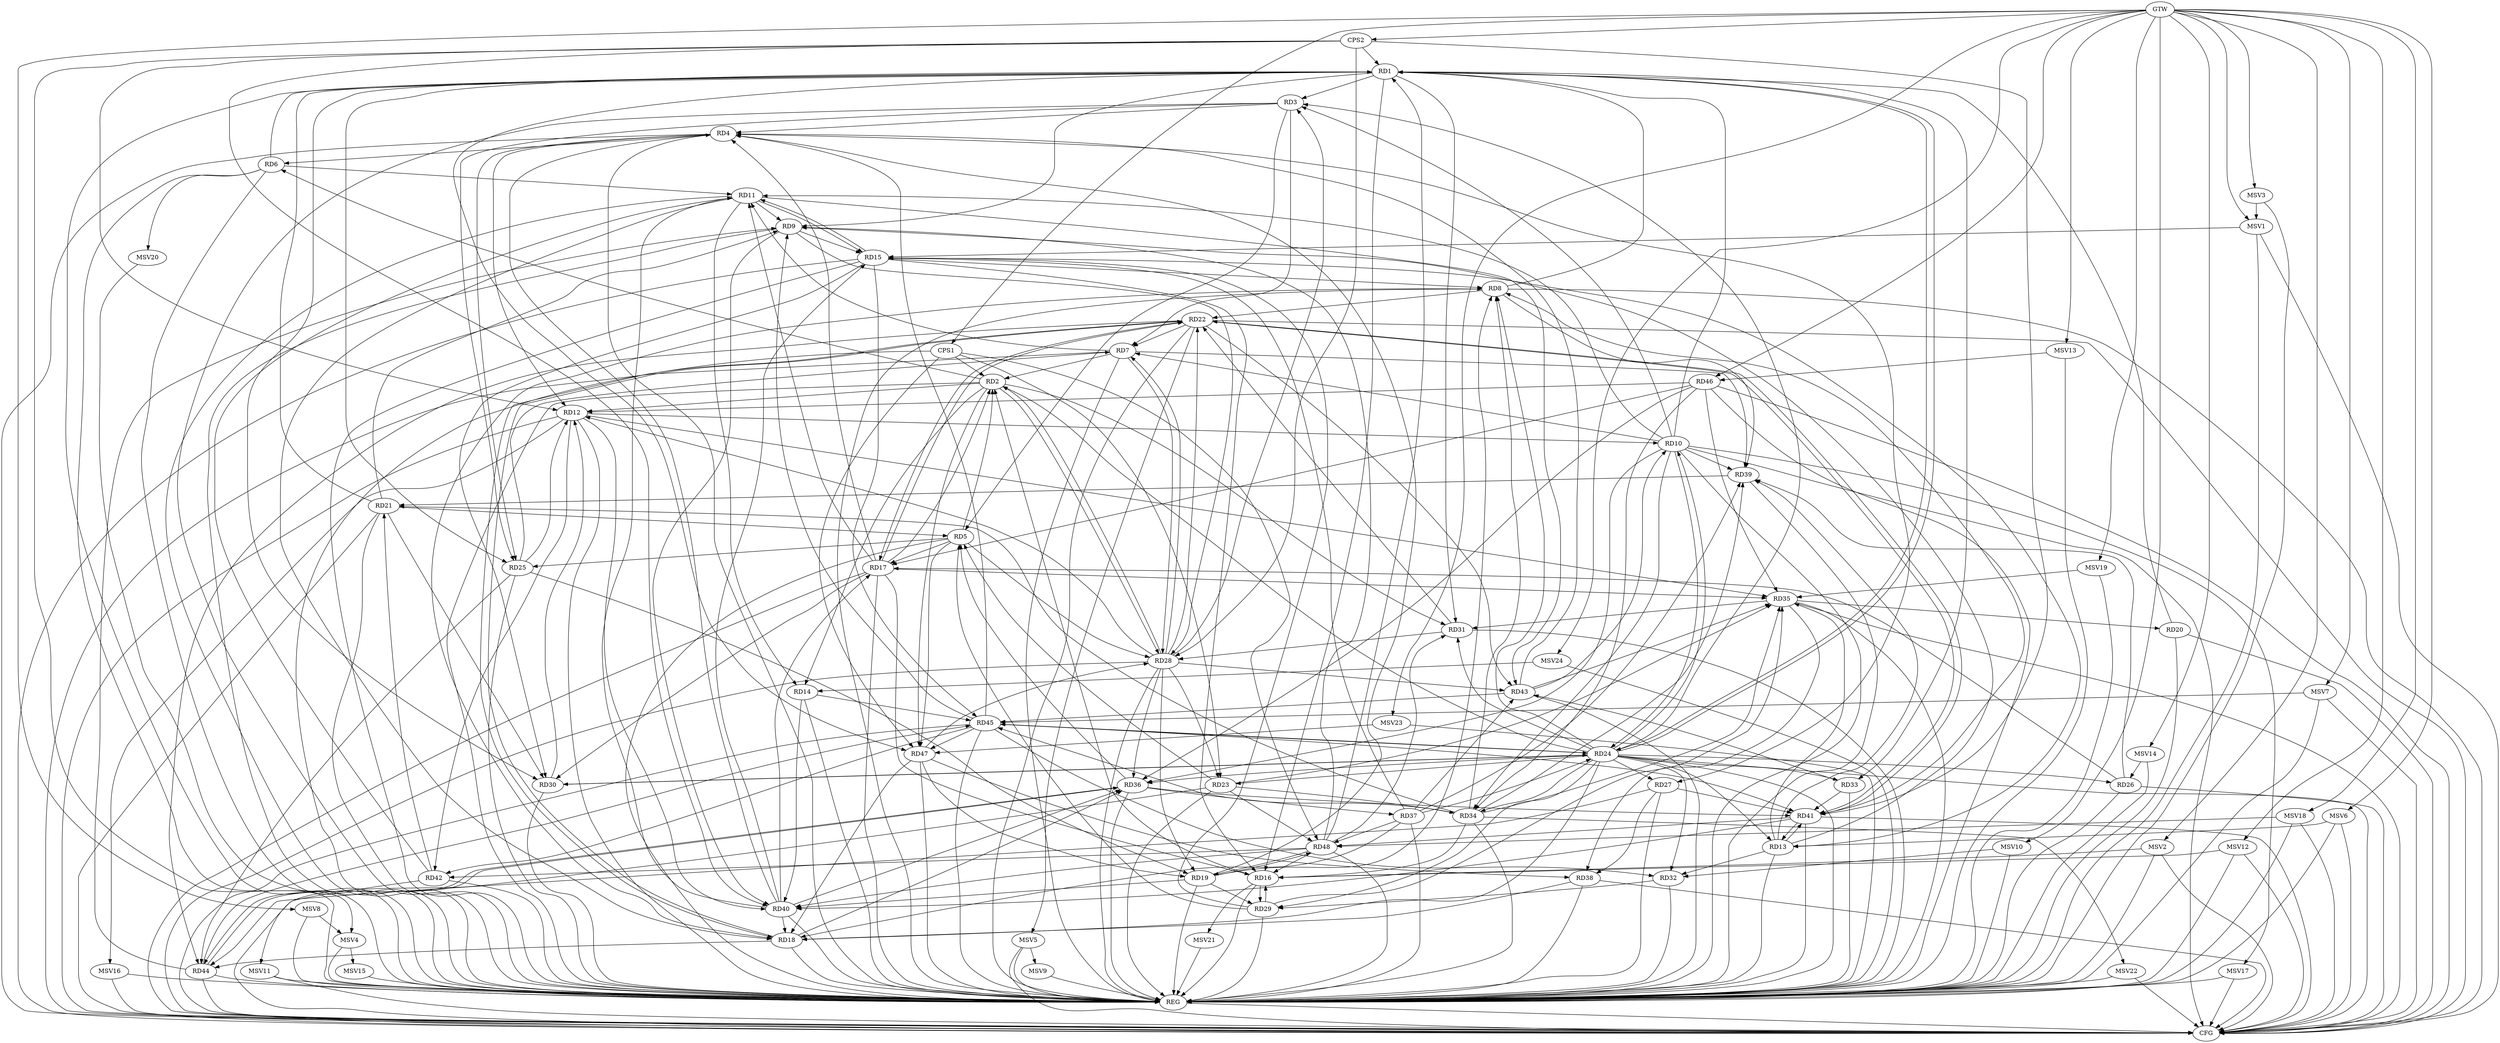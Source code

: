 strict digraph G {
  RD1 [ label="RD1" ];
  RD2 [ label="RD2" ];
  RD3 [ label="RD3" ];
  RD4 [ label="RD4" ];
  RD5 [ label="RD5" ];
  RD6 [ label="RD6" ];
  RD7 [ label="RD7" ];
  RD8 [ label="RD8" ];
  RD9 [ label="RD9" ];
  RD10 [ label="RD10" ];
  RD11 [ label="RD11" ];
  RD12 [ label="RD12" ];
  RD13 [ label="RD13" ];
  RD14 [ label="RD14" ];
  RD15 [ label="RD15" ];
  RD16 [ label="RD16" ];
  RD17 [ label="RD17" ];
  RD18 [ label="RD18" ];
  RD19 [ label="RD19" ];
  RD20 [ label="RD20" ];
  RD21 [ label="RD21" ];
  RD22 [ label="RD22" ];
  RD23 [ label="RD23" ];
  RD24 [ label="RD24" ];
  RD25 [ label="RD25" ];
  RD26 [ label="RD26" ];
  RD27 [ label="RD27" ];
  RD28 [ label="RD28" ];
  RD29 [ label="RD29" ];
  RD30 [ label="RD30" ];
  RD31 [ label="RD31" ];
  RD32 [ label="RD32" ];
  RD33 [ label="RD33" ];
  RD34 [ label="RD34" ];
  RD35 [ label="RD35" ];
  RD36 [ label="RD36" ];
  RD37 [ label="RD37" ];
  RD38 [ label="RD38" ];
  RD39 [ label="RD39" ];
  RD40 [ label="RD40" ];
  RD41 [ label="RD41" ];
  RD42 [ label="RD42" ];
  RD43 [ label="RD43" ];
  RD44 [ label="RD44" ];
  RD45 [ label="RD45" ];
  RD46 [ label="RD46" ];
  RD47 [ label="RD47" ];
  RD48 [ label="RD48" ];
  CPS1 [ label="CPS1" ];
  CPS2 [ label="CPS2" ];
  GTW [ label="GTW" ];
  REG [ label="REG" ];
  CFG [ label="CFG" ];
  MSV1 [ label="MSV1" ];
  MSV2 [ label="MSV2" ];
  MSV3 [ label="MSV3" ];
  MSV4 [ label="MSV4" ];
  MSV5 [ label="MSV5" ];
  MSV6 [ label="MSV6" ];
  MSV7 [ label="MSV7" ];
  MSV8 [ label="MSV8" ];
  MSV9 [ label="MSV9" ];
  MSV10 [ label="MSV10" ];
  MSV11 [ label="MSV11" ];
  MSV12 [ label="MSV12" ];
  MSV13 [ label="MSV13" ];
  MSV14 [ label="MSV14" ];
  MSV15 [ label="MSV15" ];
  MSV16 [ label="MSV16" ];
  MSV17 [ label="MSV17" ];
  MSV18 [ label="MSV18" ];
  MSV19 [ label="MSV19" ];
  MSV20 [ label="MSV20" ];
  MSV21 [ label="MSV21" ];
  MSV22 [ label="MSV22" ];
  MSV23 [ label="MSV23" ];
  MSV24 [ label="MSV24" ];
  RD1 -> RD3;
  RD6 -> RD1;
  RD8 -> RD1;
  RD1 -> RD9;
  RD10 -> RD1;
  RD1 -> RD16;
  RD20 -> RD1;
  RD21 -> RD1;
  RD1 -> RD24;
  RD24 -> RD1;
  RD1 -> RD25;
  RD1 -> RD30;
  RD1 -> RD31;
  RD1 -> RD33;
  RD1 -> RD47;
  RD48 -> RD1;
  RD5 -> RD2;
  RD2 -> RD6;
  RD7 -> RD2;
  RD2 -> RD12;
  RD2 -> RD14;
  RD16 -> RD2;
  RD17 -> RD2;
  RD24 -> RD2;
  RD2 -> RD28;
  RD28 -> RD2;
  RD2 -> RD31;
  RD2 -> RD47;
  RD3 -> RD4;
  RD3 -> RD5;
  RD3 -> RD7;
  RD10 -> RD3;
  RD3 -> RD25;
  RD28 -> RD3;
  RD4 -> RD6;
  RD4 -> RD12;
  RD17 -> RD4;
  RD19 -> RD4;
  RD4 -> RD25;
  RD4 -> RD27;
  RD40 -> RD4;
  RD43 -> RD4;
  RD45 -> RD4;
  RD5 -> RD17;
  RD21 -> RD5;
  RD23 -> RD5;
  RD5 -> RD25;
  RD5 -> RD28;
  RD29 -> RD5;
  RD36 -> RD5;
  RD5 -> RD47;
  RD6 -> RD11;
  RD10 -> RD7;
  RD7 -> RD11;
  RD22 -> RD7;
  RD25 -> RD7;
  RD7 -> RD28;
  RD28 -> RD7;
  RD7 -> RD39;
  RD15 -> RD8;
  RD18 -> RD8;
  RD19 -> RD8;
  RD8 -> RD22;
  RD24 -> RD8;
  RD34 -> RD8;
  RD8 -> RD39;
  RD41 -> RD8;
  RD11 -> RD9;
  RD13 -> RD9;
  RD9 -> RD15;
  RD21 -> RD9;
  RD9 -> RD28;
  RD9 -> RD40;
  RD44 -> RD9;
  RD45 -> RD9;
  RD48 -> RD9;
  RD10 -> RD11;
  RD12 -> RD10;
  RD10 -> RD24;
  RD24 -> RD10;
  RD10 -> RD34;
  RD10 -> RD36;
  RD10 -> RD39;
  RD43 -> RD10;
  RD11 -> RD14;
  RD11 -> RD15;
  RD15 -> RD11;
  RD17 -> RD11;
  RD11 -> RD18;
  RD40 -> RD11;
  RD42 -> RD11;
  RD11 -> RD43;
  RD25 -> RD12;
  RD28 -> RD12;
  RD30 -> RD12;
  RD12 -> RD35;
  RD12 -> RD40;
  RD12 -> RD42;
  RD46 -> RD12;
  RD15 -> RD13;
  RD24 -> RD13;
  RD13 -> RD32;
  RD13 -> RD35;
  RD13 -> RD39;
  RD13 -> RD41;
  RD41 -> RD13;
  RD14 -> RD40;
  RD14 -> RD45;
  RD15 -> RD16;
  RD29 -> RD15;
  RD15 -> RD30;
  RD37 -> RD15;
  RD40 -> RD15;
  RD15 -> RD45;
  RD17 -> RD16;
  RD16 -> RD29;
  RD29 -> RD16;
  RD34 -> RD16;
  RD48 -> RD16;
  RD17 -> RD22;
  RD22 -> RD17;
  RD26 -> RD17;
  RD17 -> RD30;
  RD17 -> RD35;
  RD40 -> RD17;
  RD46 -> RD17;
  RD18 -> RD22;
  RD22 -> RD18;
  RD24 -> RD18;
  RD18 -> RD36;
  RD37 -> RD18;
  RD38 -> RD18;
  RD40 -> RD18;
  RD18 -> RD44;
  RD47 -> RD18;
  RD25 -> RD19;
  RD28 -> RD19;
  RD19 -> RD29;
  RD19 -> RD40;
  RD47 -> RD19;
  RD19 -> RD48;
  RD48 -> RD19;
  RD35 -> RD20;
  RD21 -> RD30;
  RD34 -> RD21;
  RD39 -> RD21;
  RD42 -> RD21;
  RD28 -> RD22;
  RD31 -> RD22;
  RD22 -> RD41;
  RD41 -> RD22;
  RD22 -> RD43;
  RD22 -> RD44;
  RD28 -> RD23;
  RD23 -> RD34;
  RD23 -> RD35;
  RD23 -> RD48;
  RD30 -> RD24;
  RD24 -> RD31;
  RD24 -> RD32;
  RD24 -> RD34;
  RD24 -> RD36;
  RD37 -> RD24;
  RD24 -> RD45;
  RD45 -> RD24;
  RD25 -> RD44;
  RD26 -> RD39;
  RD27 -> RD38;
  RD27 -> RD41;
  RD27 -> RD44;
  RD31 -> RD28;
  RD28 -> RD36;
  RD28 -> RD43;
  RD47 -> RD28;
  RD32 -> RD29;
  RD29 -> RD35;
  RD35 -> RD31;
  RD48 -> RD31;
  RD45 -> RD32;
  RD33 -> RD41;
  RD33 -> RD43;
  RD34 -> RD35;
  RD34 -> RD39;
  RD34 -> RD45;
  RD46 -> RD34;
  RD35 -> RD38;
  RD43 -> RD35;
  RD46 -> RD35;
  RD36 -> RD37;
  RD40 -> RD36;
  RD36 -> RD41;
  RD36 -> RD44;
  RD44 -> RD36;
  RD46 -> RD36;
  RD37 -> RD39;
  RD37 -> RD43;
  RD37 -> RD48;
  RD47 -> RD38;
  RD41 -> RD40;
  RD48 -> RD40;
  RD45 -> RD41;
  RD41 -> RD48;
  RD45 -> RD42;
  RD48 -> RD42;
  RD43 -> RD45;
  RD44 -> RD45;
  RD45 -> RD47;
  CPS1 -> RD23;
  CPS1 -> RD2;
  CPS1 -> RD47;
  CPS1 -> RD48;
  CPS2 -> RD1;
  CPS2 -> RD28;
  CPS2 -> RD40;
  CPS2 -> RD41;
  CPS2 -> RD12;
  GTW -> RD46;
  GTW -> CPS1;
  GTW -> CPS2;
  RD1 -> REG;
  RD2 -> REG;
  RD3 -> REG;
  RD4 -> REG;
  RD5 -> REG;
  RD6 -> REG;
  RD7 -> REG;
  RD8 -> REG;
  RD9 -> REG;
  RD10 -> REG;
  RD11 -> REG;
  RD12 -> REG;
  RD13 -> REG;
  RD14 -> REG;
  RD15 -> REG;
  RD16 -> REG;
  RD17 -> REG;
  RD18 -> REG;
  RD19 -> REG;
  RD20 -> REG;
  RD21 -> REG;
  RD22 -> REG;
  RD23 -> REG;
  RD24 -> REG;
  RD25 -> REG;
  RD26 -> REG;
  RD27 -> REG;
  RD28 -> REG;
  RD29 -> REG;
  RD30 -> REG;
  RD31 -> REG;
  RD32 -> REG;
  RD33 -> REG;
  RD34 -> REG;
  RD35 -> REG;
  RD36 -> REG;
  RD37 -> REG;
  RD38 -> REG;
  RD39 -> REG;
  RD40 -> REG;
  RD41 -> REG;
  RD42 -> REG;
  RD43 -> REG;
  RD44 -> REG;
  RD45 -> REG;
  RD46 -> REG;
  RD47 -> REG;
  RD48 -> REG;
  CPS1 -> REG;
  CPS2 -> REG;
  RD44 -> CFG;
  RD45 -> CFG;
  RD20 -> CFG;
  RD28 -> CFG;
  RD15 -> CFG;
  RD8 -> CFG;
  RD38 -> CFG;
  RD23 -> CFG;
  RD17 -> CFG;
  RD22 -> CFG;
  RD21 -> CFG;
  RD7 -> CFG;
  RD4 -> CFG;
  RD35 -> CFG;
  RD46 -> CFG;
  RD12 -> CFG;
  RD41 -> CFG;
  RD10 -> CFG;
  RD26 -> CFG;
  REG -> CFG;
  RD24 -> CFG;
  RD24 -> RD23;
  RD24 -> RD3;
  RD24 -> RD30;
  RD24 -> RD33;
  RD24 -> RD27;
  RD24 -> RD29;
  RD24 -> RD26;
  MSV1 -> RD15;
  GTW -> MSV1;
  MSV1 -> REG;
  MSV1 -> CFG;
  MSV2 -> RD16;
  GTW -> MSV2;
  MSV2 -> REG;
  MSV2 -> CFG;
  MSV3 -> MSV1;
  GTW -> MSV3;
  MSV3 -> REG;
  RD6 -> MSV4;
  MSV4 -> REG;
  RD22 -> MSV5;
  MSV5 -> REG;
  MSV5 -> CFG;
  MSV6 -> RD13;
  GTW -> MSV6;
  MSV6 -> REG;
  MSV6 -> CFG;
  MSV7 -> RD45;
  GTW -> MSV7;
  MSV7 -> REG;
  MSV7 -> CFG;
  MSV8 -> MSV4;
  GTW -> MSV8;
  MSV8 -> REG;
  MSV5 -> MSV9;
  MSV9 -> REG;
  MSV10 -> RD32;
  GTW -> MSV10;
  MSV10 -> REG;
  RD42 -> MSV11;
  MSV11 -> REG;
  MSV11 -> CFG;
  MSV12 -> RD16;
  GTW -> MSV12;
  MSV12 -> REG;
  MSV12 -> CFG;
  MSV13 -> RD46;
  GTW -> MSV13;
  MSV13 -> REG;
  MSV14 -> RD26;
  GTW -> MSV14;
  MSV14 -> REG;
  MSV4 -> MSV15;
  MSV15 -> REG;
  RD12 -> MSV16;
  MSV16 -> REG;
  MSV16 -> CFG;
  RD10 -> MSV17;
  MSV17 -> REG;
  MSV17 -> CFG;
  MSV18 -> RD48;
  GTW -> MSV18;
  MSV18 -> REG;
  MSV18 -> CFG;
  MSV19 -> RD35;
  GTW -> MSV19;
  MSV19 -> REG;
  RD6 -> MSV20;
  MSV20 -> REG;
  RD16 -> MSV21;
  MSV21 -> REG;
  RD34 -> MSV22;
  MSV22 -> REG;
  MSV22 -> CFG;
  MSV23 -> RD47;
  GTW -> MSV23;
  MSV23 -> REG;
  MSV24 -> RD14;
  GTW -> MSV24;
  MSV24 -> REG;
}
